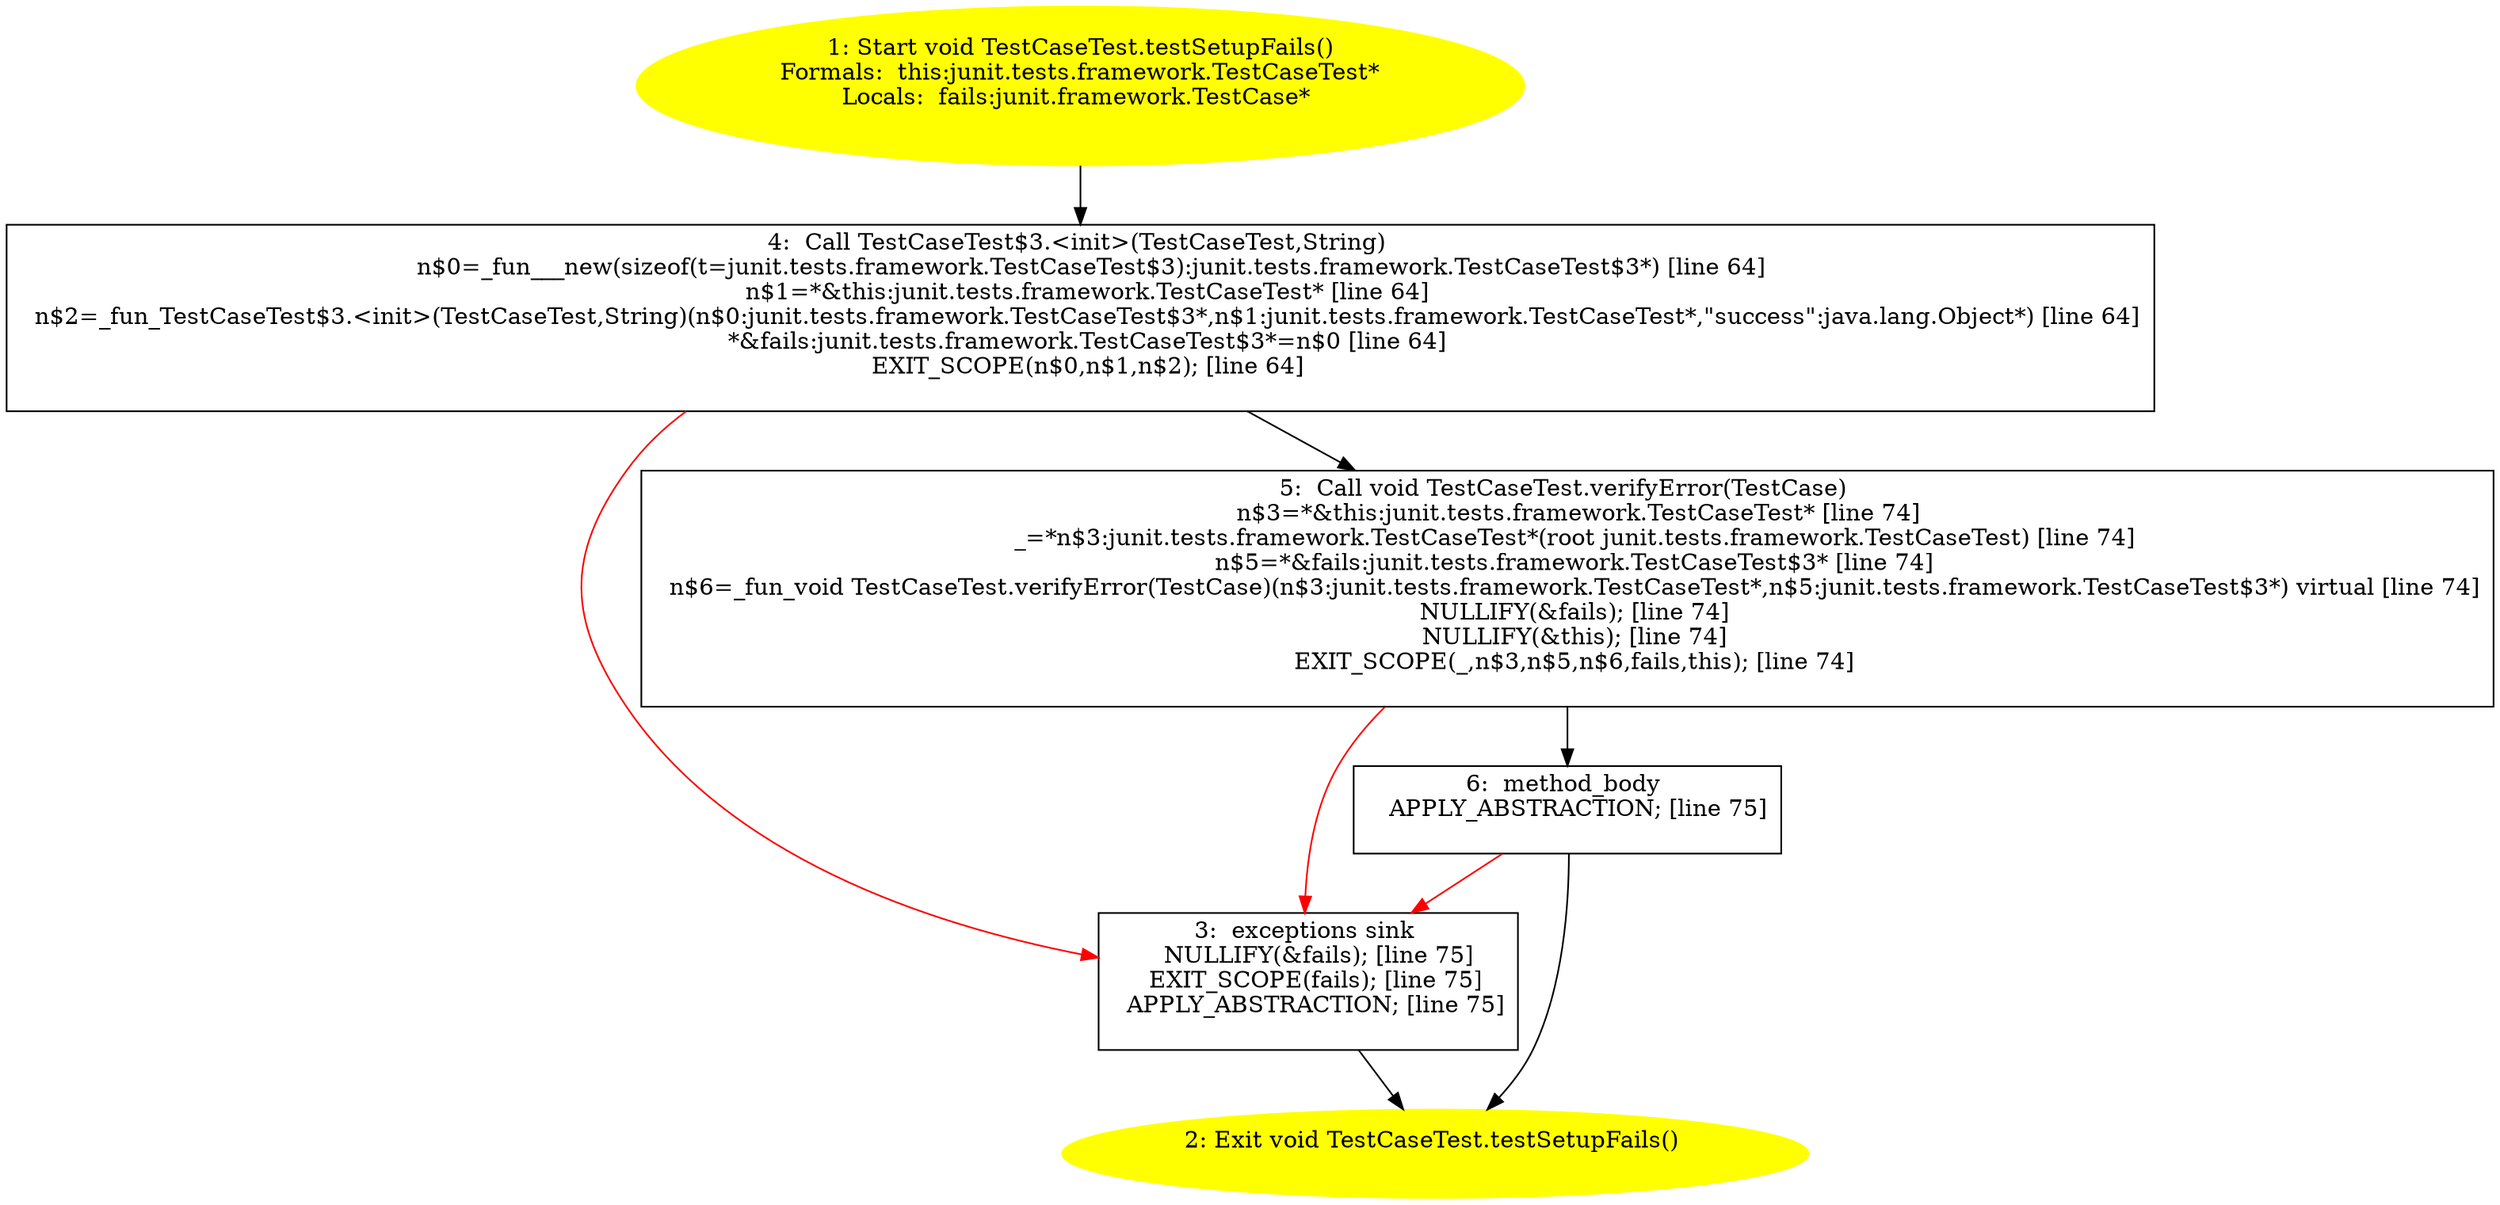 /* @generated */
digraph cfg {
"junit.tests.framework.TestCaseTest.testSetupFails():void.cb10befd4dd7c814d235c1226e858944_1" [label="1: Start void TestCaseTest.testSetupFails()\nFormals:  this:junit.tests.framework.TestCaseTest*\nLocals:  fails:junit.framework.TestCase* \n  " color=yellow style=filled]
	

	 "junit.tests.framework.TestCaseTest.testSetupFails():void.cb10befd4dd7c814d235c1226e858944_1" -> "junit.tests.framework.TestCaseTest.testSetupFails():void.cb10befd4dd7c814d235c1226e858944_4" ;
"junit.tests.framework.TestCaseTest.testSetupFails():void.cb10befd4dd7c814d235c1226e858944_2" [label="2: Exit void TestCaseTest.testSetupFails() \n  " color=yellow style=filled]
	

"junit.tests.framework.TestCaseTest.testSetupFails():void.cb10befd4dd7c814d235c1226e858944_3" [label="3:  exceptions sink \n   NULLIFY(&fails); [line 75]\n  EXIT_SCOPE(fails); [line 75]\n  APPLY_ABSTRACTION; [line 75]\n " shape="box"]
	

	 "junit.tests.framework.TestCaseTest.testSetupFails():void.cb10befd4dd7c814d235c1226e858944_3" -> "junit.tests.framework.TestCaseTest.testSetupFails():void.cb10befd4dd7c814d235c1226e858944_2" ;
"junit.tests.framework.TestCaseTest.testSetupFails():void.cb10befd4dd7c814d235c1226e858944_4" [label="4:  Call TestCaseTest$3.<init>(TestCaseTest,String) \n   n$0=_fun___new(sizeof(t=junit.tests.framework.TestCaseTest$3):junit.tests.framework.TestCaseTest$3*) [line 64]\n  n$1=*&this:junit.tests.framework.TestCaseTest* [line 64]\n  n$2=_fun_TestCaseTest$3.<init>(TestCaseTest,String)(n$0:junit.tests.framework.TestCaseTest$3*,n$1:junit.tests.framework.TestCaseTest*,\"success\":java.lang.Object*) [line 64]\n  *&fails:junit.tests.framework.TestCaseTest$3*=n$0 [line 64]\n  EXIT_SCOPE(n$0,n$1,n$2); [line 64]\n " shape="box"]
	

	 "junit.tests.framework.TestCaseTest.testSetupFails():void.cb10befd4dd7c814d235c1226e858944_4" -> "junit.tests.framework.TestCaseTest.testSetupFails():void.cb10befd4dd7c814d235c1226e858944_5" ;
	 "junit.tests.framework.TestCaseTest.testSetupFails():void.cb10befd4dd7c814d235c1226e858944_4" -> "junit.tests.framework.TestCaseTest.testSetupFails():void.cb10befd4dd7c814d235c1226e858944_3" [color="red" ];
"junit.tests.framework.TestCaseTest.testSetupFails():void.cb10befd4dd7c814d235c1226e858944_5" [label="5:  Call void TestCaseTest.verifyError(TestCase) \n   n$3=*&this:junit.tests.framework.TestCaseTest* [line 74]\n  _=*n$3:junit.tests.framework.TestCaseTest*(root junit.tests.framework.TestCaseTest) [line 74]\n  n$5=*&fails:junit.tests.framework.TestCaseTest$3* [line 74]\n  n$6=_fun_void TestCaseTest.verifyError(TestCase)(n$3:junit.tests.framework.TestCaseTest*,n$5:junit.tests.framework.TestCaseTest$3*) virtual [line 74]\n  NULLIFY(&fails); [line 74]\n  NULLIFY(&this); [line 74]\n  EXIT_SCOPE(_,n$3,n$5,n$6,fails,this); [line 74]\n " shape="box"]
	

	 "junit.tests.framework.TestCaseTest.testSetupFails():void.cb10befd4dd7c814d235c1226e858944_5" -> "junit.tests.framework.TestCaseTest.testSetupFails():void.cb10befd4dd7c814d235c1226e858944_6" ;
	 "junit.tests.framework.TestCaseTest.testSetupFails():void.cb10befd4dd7c814d235c1226e858944_5" -> "junit.tests.framework.TestCaseTest.testSetupFails():void.cb10befd4dd7c814d235c1226e858944_3" [color="red" ];
"junit.tests.framework.TestCaseTest.testSetupFails():void.cb10befd4dd7c814d235c1226e858944_6" [label="6:  method_body \n   APPLY_ABSTRACTION; [line 75]\n " shape="box"]
	

	 "junit.tests.framework.TestCaseTest.testSetupFails():void.cb10befd4dd7c814d235c1226e858944_6" -> "junit.tests.framework.TestCaseTest.testSetupFails():void.cb10befd4dd7c814d235c1226e858944_2" ;
	 "junit.tests.framework.TestCaseTest.testSetupFails():void.cb10befd4dd7c814d235c1226e858944_6" -> "junit.tests.framework.TestCaseTest.testSetupFails():void.cb10befd4dd7c814d235c1226e858944_3" [color="red" ];
}
